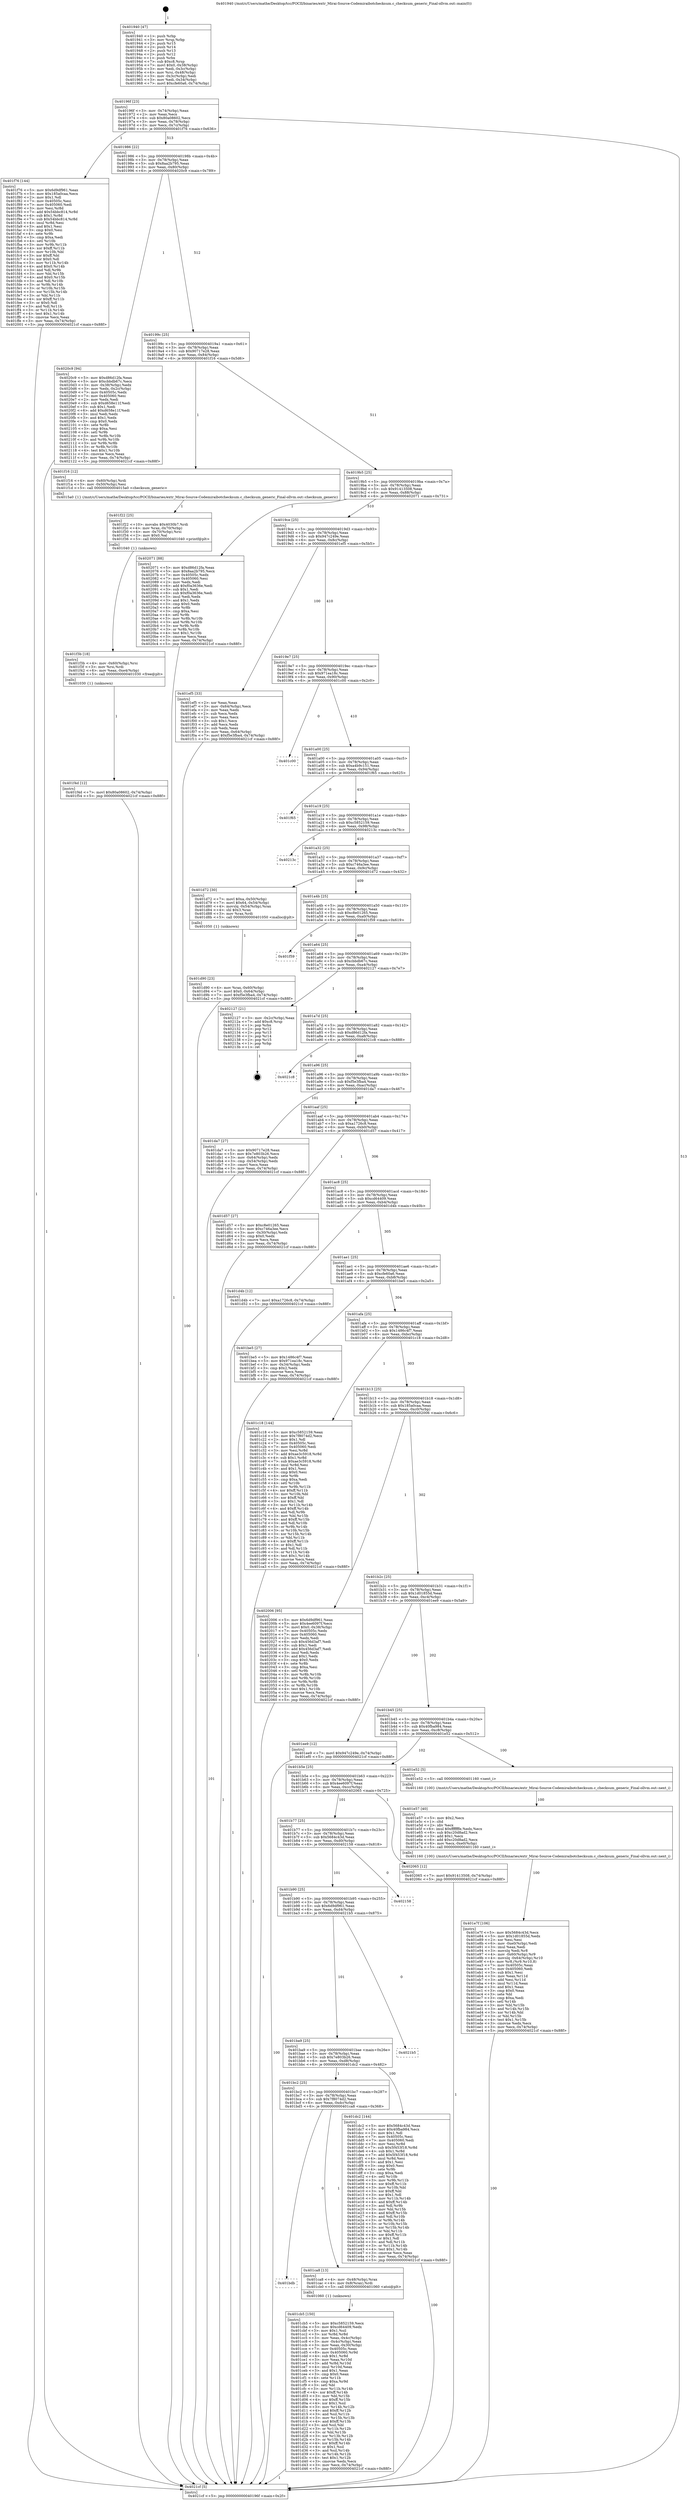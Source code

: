 digraph "0x401940" {
  label = "0x401940 (/mnt/c/Users/mathe/Desktop/tcc/POCII/binaries/extr_Mirai-Source-Codemiraibotchecksum.c_checksum_generic_Final-ollvm.out::main(0))"
  labelloc = "t"
  node[shape=record]

  Entry [label="",width=0.3,height=0.3,shape=circle,fillcolor=black,style=filled]
  "0x40196f" [label="{
     0x40196f [23]\l
     | [instrs]\l
     &nbsp;&nbsp;0x40196f \<+3\>: mov -0x74(%rbp),%eax\l
     &nbsp;&nbsp;0x401972 \<+2\>: mov %eax,%ecx\l
     &nbsp;&nbsp;0x401974 \<+6\>: sub $0x80a08602,%ecx\l
     &nbsp;&nbsp;0x40197a \<+3\>: mov %eax,-0x78(%rbp)\l
     &nbsp;&nbsp;0x40197d \<+3\>: mov %ecx,-0x7c(%rbp)\l
     &nbsp;&nbsp;0x401980 \<+6\>: je 0000000000401f76 \<main+0x636\>\l
  }"]
  "0x401f76" [label="{
     0x401f76 [144]\l
     | [instrs]\l
     &nbsp;&nbsp;0x401f76 \<+5\>: mov $0x6d9df961,%eax\l
     &nbsp;&nbsp;0x401f7b \<+5\>: mov $0x185a0caa,%ecx\l
     &nbsp;&nbsp;0x401f80 \<+2\>: mov $0x1,%dl\l
     &nbsp;&nbsp;0x401f82 \<+7\>: mov 0x40505c,%esi\l
     &nbsp;&nbsp;0x401f89 \<+7\>: mov 0x405060,%edi\l
     &nbsp;&nbsp;0x401f90 \<+3\>: mov %esi,%r8d\l
     &nbsp;&nbsp;0x401f93 \<+7\>: add $0x54bbc814,%r8d\l
     &nbsp;&nbsp;0x401f9a \<+4\>: sub $0x1,%r8d\l
     &nbsp;&nbsp;0x401f9e \<+7\>: sub $0x54bbc814,%r8d\l
     &nbsp;&nbsp;0x401fa5 \<+4\>: imul %r8d,%esi\l
     &nbsp;&nbsp;0x401fa9 \<+3\>: and $0x1,%esi\l
     &nbsp;&nbsp;0x401fac \<+3\>: cmp $0x0,%esi\l
     &nbsp;&nbsp;0x401faf \<+4\>: sete %r9b\l
     &nbsp;&nbsp;0x401fb3 \<+3\>: cmp $0xa,%edi\l
     &nbsp;&nbsp;0x401fb6 \<+4\>: setl %r10b\l
     &nbsp;&nbsp;0x401fba \<+3\>: mov %r9b,%r11b\l
     &nbsp;&nbsp;0x401fbd \<+4\>: xor $0xff,%r11b\l
     &nbsp;&nbsp;0x401fc1 \<+3\>: mov %r10b,%bl\l
     &nbsp;&nbsp;0x401fc4 \<+3\>: xor $0xff,%bl\l
     &nbsp;&nbsp;0x401fc7 \<+3\>: xor $0x0,%dl\l
     &nbsp;&nbsp;0x401fca \<+3\>: mov %r11b,%r14b\l
     &nbsp;&nbsp;0x401fcd \<+4\>: and $0x0,%r14b\l
     &nbsp;&nbsp;0x401fd1 \<+3\>: and %dl,%r9b\l
     &nbsp;&nbsp;0x401fd4 \<+3\>: mov %bl,%r15b\l
     &nbsp;&nbsp;0x401fd7 \<+4\>: and $0x0,%r15b\l
     &nbsp;&nbsp;0x401fdb \<+3\>: and %dl,%r10b\l
     &nbsp;&nbsp;0x401fde \<+3\>: or %r9b,%r14b\l
     &nbsp;&nbsp;0x401fe1 \<+3\>: or %r10b,%r15b\l
     &nbsp;&nbsp;0x401fe4 \<+3\>: xor %r15b,%r14b\l
     &nbsp;&nbsp;0x401fe7 \<+3\>: or %bl,%r11b\l
     &nbsp;&nbsp;0x401fea \<+4\>: xor $0xff,%r11b\l
     &nbsp;&nbsp;0x401fee \<+3\>: or $0x0,%dl\l
     &nbsp;&nbsp;0x401ff1 \<+3\>: and %dl,%r11b\l
     &nbsp;&nbsp;0x401ff4 \<+3\>: or %r11b,%r14b\l
     &nbsp;&nbsp;0x401ff7 \<+4\>: test $0x1,%r14b\l
     &nbsp;&nbsp;0x401ffb \<+3\>: cmovne %ecx,%eax\l
     &nbsp;&nbsp;0x401ffe \<+3\>: mov %eax,-0x74(%rbp)\l
     &nbsp;&nbsp;0x402001 \<+5\>: jmp 00000000004021cf \<main+0x88f\>\l
  }"]
  "0x401986" [label="{
     0x401986 [22]\l
     | [instrs]\l
     &nbsp;&nbsp;0x401986 \<+5\>: jmp 000000000040198b \<main+0x4b\>\l
     &nbsp;&nbsp;0x40198b \<+3\>: mov -0x78(%rbp),%eax\l
     &nbsp;&nbsp;0x40198e \<+5\>: sub $0x8aa2b795,%eax\l
     &nbsp;&nbsp;0x401993 \<+3\>: mov %eax,-0x80(%rbp)\l
     &nbsp;&nbsp;0x401996 \<+6\>: je 00000000004020c9 \<main+0x789\>\l
  }"]
  Exit [label="",width=0.3,height=0.3,shape=circle,fillcolor=black,style=filled,peripheries=2]
  "0x4020c9" [label="{
     0x4020c9 [94]\l
     | [instrs]\l
     &nbsp;&nbsp;0x4020c9 \<+5\>: mov $0xd86d12fa,%eax\l
     &nbsp;&nbsp;0x4020ce \<+5\>: mov $0xcbbdb67c,%ecx\l
     &nbsp;&nbsp;0x4020d3 \<+3\>: mov -0x38(%rbp),%edx\l
     &nbsp;&nbsp;0x4020d6 \<+3\>: mov %edx,-0x2c(%rbp)\l
     &nbsp;&nbsp;0x4020d9 \<+7\>: mov 0x40505c,%edx\l
     &nbsp;&nbsp;0x4020e0 \<+7\>: mov 0x405060,%esi\l
     &nbsp;&nbsp;0x4020e7 \<+2\>: mov %edx,%edi\l
     &nbsp;&nbsp;0x4020e9 \<+6\>: sub $0xd658e11f,%edi\l
     &nbsp;&nbsp;0x4020ef \<+3\>: sub $0x1,%edi\l
     &nbsp;&nbsp;0x4020f2 \<+6\>: add $0xd658e11f,%edi\l
     &nbsp;&nbsp;0x4020f8 \<+3\>: imul %edi,%edx\l
     &nbsp;&nbsp;0x4020fb \<+3\>: and $0x1,%edx\l
     &nbsp;&nbsp;0x4020fe \<+3\>: cmp $0x0,%edx\l
     &nbsp;&nbsp;0x402101 \<+4\>: sete %r8b\l
     &nbsp;&nbsp;0x402105 \<+3\>: cmp $0xa,%esi\l
     &nbsp;&nbsp;0x402108 \<+4\>: setl %r9b\l
     &nbsp;&nbsp;0x40210c \<+3\>: mov %r8b,%r10b\l
     &nbsp;&nbsp;0x40210f \<+3\>: and %r9b,%r10b\l
     &nbsp;&nbsp;0x402112 \<+3\>: xor %r9b,%r8b\l
     &nbsp;&nbsp;0x402115 \<+3\>: or %r8b,%r10b\l
     &nbsp;&nbsp;0x402118 \<+4\>: test $0x1,%r10b\l
     &nbsp;&nbsp;0x40211c \<+3\>: cmovne %ecx,%eax\l
     &nbsp;&nbsp;0x40211f \<+3\>: mov %eax,-0x74(%rbp)\l
     &nbsp;&nbsp;0x402122 \<+5\>: jmp 00000000004021cf \<main+0x88f\>\l
  }"]
  "0x40199c" [label="{
     0x40199c [25]\l
     | [instrs]\l
     &nbsp;&nbsp;0x40199c \<+5\>: jmp 00000000004019a1 \<main+0x61\>\l
     &nbsp;&nbsp;0x4019a1 \<+3\>: mov -0x78(%rbp),%eax\l
     &nbsp;&nbsp;0x4019a4 \<+5\>: sub $0x90717e28,%eax\l
     &nbsp;&nbsp;0x4019a9 \<+6\>: mov %eax,-0x84(%rbp)\l
     &nbsp;&nbsp;0x4019af \<+6\>: je 0000000000401f16 \<main+0x5d6\>\l
  }"]
  "0x401f4d" [label="{
     0x401f4d [12]\l
     | [instrs]\l
     &nbsp;&nbsp;0x401f4d \<+7\>: movl $0x80a08602,-0x74(%rbp)\l
     &nbsp;&nbsp;0x401f54 \<+5\>: jmp 00000000004021cf \<main+0x88f\>\l
  }"]
  "0x401f16" [label="{
     0x401f16 [12]\l
     | [instrs]\l
     &nbsp;&nbsp;0x401f16 \<+4\>: mov -0x60(%rbp),%rdi\l
     &nbsp;&nbsp;0x401f1a \<+3\>: mov -0x50(%rbp),%esi\l
     &nbsp;&nbsp;0x401f1d \<+5\>: call 00000000004015a0 \<checksum_generic\>\l
     | [calls]\l
     &nbsp;&nbsp;0x4015a0 \{1\} (/mnt/c/Users/mathe/Desktop/tcc/POCII/binaries/extr_Mirai-Source-Codemiraibotchecksum.c_checksum_generic_Final-ollvm.out::checksum_generic)\l
  }"]
  "0x4019b5" [label="{
     0x4019b5 [25]\l
     | [instrs]\l
     &nbsp;&nbsp;0x4019b5 \<+5\>: jmp 00000000004019ba \<main+0x7a\>\l
     &nbsp;&nbsp;0x4019ba \<+3\>: mov -0x78(%rbp),%eax\l
     &nbsp;&nbsp;0x4019bd \<+5\>: sub $0x91413508,%eax\l
     &nbsp;&nbsp;0x4019c2 \<+6\>: mov %eax,-0x88(%rbp)\l
     &nbsp;&nbsp;0x4019c8 \<+6\>: je 0000000000402071 \<main+0x731\>\l
  }"]
  "0x401f3b" [label="{
     0x401f3b [18]\l
     | [instrs]\l
     &nbsp;&nbsp;0x401f3b \<+4\>: mov -0x60(%rbp),%rsi\l
     &nbsp;&nbsp;0x401f3f \<+3\>: mov %rsi,%rdi\l
     &nbsp;&nbsp;0x401f42 \<+6\>: mov %eax,-0xe4(%rbp)\l
     &nbsp;&nbsp;0x401f48 \<+5\>: call 0000000000401030 \<free@plt\>\l
     | [calls]\l
     &nbsp;&nbsp;0x401030 \{1\} (unknown)\l
  }"]
  "0x402071" [label="{
     0x402071 [88]\l
     | [instrs]\l
     &nbsp;&nbsp;0x402071 \<+5\>: mov $0xd86d12fa,%eax\l
     &nbsp;&nbsp;0x402076 \<+5\>: mov $0x8aa2b795,%ecx\l
     &nbsp;&nbsp;0x40207b \<+7\>: mov 0x40505c,%edx\l
     &nbsp;&nbsp;0x402082 \<+7\>: mov 0x405060,%esi\l
     &nbsp;&nbsp;0x402089 \<+2\>: mov %edx,%edi\l
     &nbsp;&nbsp;0x40208b \<+6\>: add $0xf0a3636e,%edi\l
     &nbsp;&nbsp;0x402091 \<+3\>: sub $0x1,%edi\l
     &nbsp;&nbsp;0x402094 \<+6\>: sub $0xf0a3636e,%edi\l
     &nbsp;&nbsp;0x40209a \<+3\>: imul %edi,%edx\l
     &nbsp;&nbsp;0x40209d \<+3\>: and $0x1,%edx\l
     &nbsp;&nbsp;0x4020a0 \<+3\>: cmp $0x0,%edx\l
     &nbsp;&nbsp;0x4020a3 \<+4\>: sete %r8b\l
     &nbsp;&nbsp;0x4020a7 \<+3\>: cmp $0xa,%esi\l
     &nbsp;&nbsp;0x4020aa \<+4\>: setl %r9b\l
     &nbsp;&nbsp;0x4020ae \<+3\>: mov %r8b,%r10b\l
     &nbsp;&nbsp;0x4020b1 \<+3\>: and %r9b,%r10b\l
     &nbsp;&nbsp;0x4020b4 \<+3\>: xor %r9b,%r8b\l
     &nbsp;&nbsp;0x4020b7 \<+3\>: or %r8b,%r10b\l
     &nbsp;&nbsp;0x4020ba \<+4\>: test $0x1,%r10b\l
     &nbsp;&nbsp;0x4020be \<+3\>: cmovne %ecx,%eax\l
     &nbsp;&nbsp;0x4020c1 \<+3\>: mov %eax,-0x74(%rbp)\l
     &nbsp;&nbsp;0x4020c4 \<+5\>: jmp 00000000004021cf \<main+0x88f\>\l
  }"]
  "0x4019ce" [label="{
     0x4019ce [25]\l
     | [instrs]\l
     &nbsp;&nbsp;0x4019ce \<+5\>: jmp 00000000004019d3 \<main+0x93\>\l
     &nbsp;&nbsp;0x4019d3 \<+3\>: mov -0x78(%rbp),%eax\l
     &nbsp;&nbsp;0x4019d6 \<+5\>: sub $0x947c249e,%eax\l
     &nbsp;&nbsp;0x4019db \<+6\>: mov %eax,-0x8c(%rbp)\l
     &nbsp;&nbsp;0x4019e1 \<+6\>: je 0000000000401ef5 \<main+0x5b5\>\l
  }"]
  "0x401f22" [label="{
     0x401f22 [25]\l
     | [instrs]\l
     &nbsp;&nbsp;0x401f22 \<+10\>: movabs $0x4030b7,%rdi\l
     &nbsp;&nbsp;0x401f2c \<+4\>: mov %rax,-0x70(%rbp)\l
     &nbsp;&nbsp;0x401f30 \<+4\>: mov -0x70(%rbp),%rsi\l
     &nbsp;&nbsp;0x401f34 \<+2\>: mov $0x0,%al\l
     &nbsp;&nbsp;0x401f36 \<+5\>: call 0000000000401040 \<printf@plt\>\l
     | [calls]\l
     &nbsp;&nbsp;0x401040 \{1\} (unknown)\l
  }"]
  "0x401ef5" [label="{
     0x401ef5 [33]\l
     | [instrs]\l
     &nbsp;&nbsp;0x401ef5 \<+2\>: xor %eax,%eax\l
     &nbsp;&nbsp;0x401ef7 \<+3\>: mov -0x64(%rbp),%ecx\l
     &nbsp;&nbsp;0x401efa \<+2\>: mov %eax,%edx\l
     &nbsp;&nbsp;0x401efc \<+2\>: sub %ecx,%edx\l
     &nbsp;&nbsp;0x401efe \<+2\>: mov %eax,%ecx\l
     &nbsp;&nbsp;0x401f00 \<+3\>: sub $0x1,%ecx\l
     &nbsp;&nbsp;0x401f03 \<+2\>: add %ecx,%edx\l
     &nbsp;&nbsp;0x401f05 \<+2\>: sub %edx,%eax\l
     &nbsp;&nbsp;0x401f07 \<+3\>: mov %eax,-0x64(%rbp)\l
     &nbsp;&nbsp;0x401f0a \<+7\>: movl $0xf5e3fba4,-0x74(%rbp)\l
     &nbsp;&nbsp;0x401f11 \<+5\>: jmp 00000000004021cf \<main+0x88f\>\l
  }"]
  "0x4019e7" [label="{
     0x4019e7 [25]\l
     | [instrs]\l
     &nbsp;&nbsp;0x4019e7 \<+5\>: jmp 00000000004019ec \<main+0xac\>\l
     &nbsp;&nbsp;0x4019ec \<+3\>: mov -0x78(%rbp),%eax\l
     &nbsp;&nbsp;0x4019ef \<+5\>: sub $0x971ea18c,%eax\l
     &nbsp;&nbsp;0x4019f4 \<+6\>: mov %eax,-0x90(%rbp)\l
     &nbsp;&nbsp;0x4019fa \<+6\>: je 0000000000401c00 \<main+0x2c0\>\l
  }"]
  "0x401e7f" [label="{
     0x401e7f [106]\l
     | [instrs]\l
     &nbsp;&nbsp;0x401e7f \<+5\>: mov $0x5684c43d,%ecx\l
     &nbsp;&nbsp;0x401e84 \<+5\>: mov $0x1d01855d,%edx\l
     &nbsp;&nbsp;0x401e89 \<+2\>: xor %esi,%esi\l
     &nbsp;&nbsp;0x401e8b \<+6\>: mov -0xe0(%rbp),%edi\l
     &nbsp;&nbsp;0x401e91 \<+3\>: imul %eax,%edi\l
     &nbsp;&nbsp;0x401e94 \<+3\>: movslq %edi,%r8\l
     &nbsp;&nbsp;0x401e97 \<+4\>: mov -0x60(%rbp),%r9\l
     &nbsp;&nbsp;0x401e9b \<+4\>: movslq -0x64(%rbp),%r10\l
     &nbsp;&nbsp;0x401e9f \<+4\>: mov %r8,(%r9,%r10,8)\l
     &nbsp;&nbsp;0x401ea3 \<+7\>: mov 0x40505c,%eax\l
     &nbsp;&nbsp;0x401eaa \<+7\>: mov 0x405060,%edi\l
     &nbsp;&nbsp;0x401eb1 \<+3\>: sub $0x1,%esi\l
     &nbsp;&nbsp;0x401eb4 \<+3\>: mov %eax,%r11d\l
     &nbsp;&nbsp;0x401eb7 \<+3\>: add %esi,%r11d\l
     &nbsp;&nbsp;0x401eba \<+4\>: imul %r11d,%eax\l
     &nbsp;&nbsp;0x401ebe \<+3\>: and $0x1,%eax\l
     &nbsp;&nbsp;0x401ec1 \<+3\>: cmp $0x0,%eax\l
     &nbsp;&nbsp;0x401ec4 \<+3\>: sete %bl\l
     &nbsp;&nbsp;0x401ec7 \<+3\>: cmp $0xa,%edi\l
     &nbsp;&nbsp;0x401eca \<+4\>: setl %r14b\l
     &nbsp;&nbsp;0x401ece \<+3\>: mov %bl,%r15b\l
     &nbsp;&nbsp;0x401ed1 \<+3\>: and %r14b,%r15b\l
     &nbsp;&nbsp;0x401ed4 \<+3\>: xor %r14b,%bl\l
     &nbsp;&nbsp;0x401ed7 \<+3\>: or %bl,%r15b\l
     &nbsp;&nbsp;0x401eda \<+4\>: test $0x1,%r15b\l
     &nbsp;&nbsp;0x401ede \<+3\>: cmovne %edx,%ecx\l
     &nbsp;&nbsp;0x401ee1 \<+3\>: mov %ecx,-0x74(%rbp)\l
     &nbsp;&nbsp;0x401ee4 \<+5\>: jmp 00000000004021cf \<main+0x88f\>\l
  }"]
  "0x401c00" [label="{
     0x401c00\l
  }", style=dashed]
  "0x401a00" [label="{
     0x401a00 [25]\l
     | [instrs]\l
     &nbsp;&nbsp;0x401a00 \<+5\>: jmp 0000000000401a05 \<main+0xc5\>\l
     &nbsp;&nbsp;0x401a05 \<+3\>: mov -0x78(%rbp),%eax\l
     &nbsp;&nbsp;0x401a08 \<+5\>: sub $0xa4b9c151,%eax\l
     &nbsp;&nbsp;0x401a0d \<+6\>: mov %eax,-0x94(%rbp)\l
     &nbsp;&nbsp;0x401a13 \<+6\>: je 0000000000401f65 \<main+0x625\>\l
  }"]
  "0x401e57" [label="{
     0x401e57 [40]\l
     | [instrs]\l
     &nbsp;&nbsp;0x401e57 \<+5\>: mov $0x2,%ecx\l
     &nbsp;&nbsp;0x401e5c \<+1\>: cltd\l
     &nbsp;&nbsp;0x401e5d \<+2\>: idiv %ecx\l
     &nbsp;&nbsp;0x401e5f \<+6\>: imul $0xfffffffe,%edx,%ecx\l
     &nbsp;&nbsp;0x401e65 \<+6\>: sub $0xc20d8ad2,%ecx\l
     &nbsp;&nbsp;0x401e6b \<+3\>: add $0x1,%ecx\l
     &nbsp;&nbsp;0x401e6e \<+6\>: add $0xc20d8ad2,%ecx\l
     &nbsp;&nbsp;0x401e74 \<+6\>: mov %ecx,-0xe0(%rbp)\l
     &nbsp;&nbsp;0x401e7a \<+5\>: call 0000000000401160 \<next_i\>\l
     | [calls]\l
     &nbsp;&nbsp;0x401160 \{100\} (/mnt/c/Users/mathe/Desktop/tcc/POCII/binaries/extr_Mirai-Source-Codemiraibotchecksum.c_checksum_generic_Final-ollvm.out::next_i)\l
  }"]
  "0x401f65" [label="{
     0x401f65\l
  }", style=dashed]
  "0x401a19" [label="{
     0x401a19 [25]\l
     | [instrs]\l
     &nbsp;&nbsp;0x401a19 \<+5\>: jmp 0000000000401a1e \<main+0xde\>\l
     &nbsp;&nbsp;0x401a1e \<+3\>: mov -0x78(%rbp),%eax\l
     &nbsp;&nbsp;0x401a21 \<+5\>: sub $0xc5852159,%eax\l
     &nbsp;&nbsp;0x401a26 \<+6\>: mov %eax,-0x98(%rbp)\l
     &nbsp;&nbsp;0x401a2c \<+6\>: je 000000000040213c \<main+0x7fc\>\l
  }"]
  "0x401d90" [label="{
     0x401d90 [23]\l
     | [instrs]\l
     &nbsp;&nbsp;0x401d90 \<+4\>: mov %rax,-0x60(%rbp)\l
     &nbsp;&nbsp;0x401d94 \<+7\>: movl $0x0,-0x64(%rbp)\l
     &nbsp;&nbsp;0x401d9b \<+7\>: movl $0xf5e3fba4,-0x74(%rbp)\l
     &nbsp;&nbsp;0x401da2 \<+5\>: jmp 00000000004021cf \<main+0x88f\>\l
  }"]
  "0x40213c" [label="{
     0x40213c\l
  }", style=dashed]
  "0x401a32" [label="{
     0x401a32 [25]\l
     | [instrs]\l
     &nbsp;&nbsp;0x401a32 \<+5\>: jmp 0000000000401a37 \<main+0xf7\>\l
     &nbsp;&nbsp;0x401a37 \<+3\>: mov -0x78(%rbp),%eax\l
     &nbsp;&nbsp;0x401a3a \<+5\>: sub $0xc746a3ee,%eax\l
     &nbsp;&nbsp;0x401a3f \<+6\>: mov %eax,-0x9c(%rbp)\l
     &nbsp;&nbsp;0x401a45 \<+6\>: je 0000000000401d72 \<main+0x432\>\l
  }"]
  "0x401cb5" [label="{
     0x401cb5 [150]\l
     | [instrs]\l
     &nbsp;&nbsp;0x401cb5 \<+5\>: mov $0xc5852159,%ecx\l
     &nbsp;&nbsp;0x401cba \<+5\>: mov $0xcd64409,%edx\l
     &nbsp;&nbsp;0x401cbf \<+3\>: mov $0x1,%sil\l
     &nbsp;&nbsp;0x401cc2 \<+3\>: xor %r8d,%r8d\l
     &nbsp;&nbsp;0x401cc5 \<+3\>: mov %eax,-0x4c(%rbp)\l
     &nbsp;&nbsp;0x401cc8 \<+3\>: mov -0x4c(%rbp),%eax\l
     &nbsp;&nbsp;0x401ccb \<+3\>: mov %eax,-0x30(%rbp)\l
     &nbsp;&nbsp;0x401cce \<+7\>: mov 0x40505c,%eax\l
     &nbsp;&nbsp;0x401cd5 \<+8\>: mov 0x405060,%r9d\l
     &nbsp;&nbsp;0x401cdd \<+4\>: sub $0x1,%r8d\l
     &nbsp;&nbsp;0x401ce1 \<+3\>: mov %eax,%r10d\l
     &nbsp;&nbsp;0x401ce4 \<+3\>: add %r8d,%r10d\l
     &nbsp;&nbsp;0x401ce7 \<+4\>: imul %r10d,%eax\l
     &nbsp;&nbsp;0x401ceb \<+3\>: and $0x1,%eax\l
     &nbsp;&nbsp;0x401cee \<+3\>: cmp $0x0,%eax\l
     &nbsp;&nbsp;0x401cf1 \<+4\>: sete %r11b\l
     &nbsp;&nbsp;0x401cf5 \<+4\>: cmp $0xa,%r9d\l
     &nbsp;&nbsp;0x401cf9 \<+3\>: setl %bl\l
     &nbsp;&nbsp;0x401cfc \<+3\>: mov %r11b,%r14b\l
     &nbsp;&nbsp;0x401cff \<+4\>: xor $0xff,%r14b\l
     &nbsp;&nbsp;0x401d03 \<+3\>: mov %bl,%r15b\l
     &nbsp;&nbsp;0x401d06 \<+4\>: xor $0xff,%r15b\l
     &nbsp;&nbsp;0x401d0a \<+4\>: xor $0x1,%sil\l
     &nbsp;&nbsp;0x401d0e \<+3\>: mov %r14b,%r12b\l
     &nbsp;&nbsp;0x401d11 \<+4\>: and $0xff,%r12b\l
     &nbsp;&nbsp;0x401d15 \<+3\>: and %sil,%r11b\l
     &nbsp;&nbsp;0x401d18 \<+3\>: mov %r15b,%r13b\l
     &nbsp;&nbsp;0x401d1b \<+4\>: and $0xff,%r13b\l
     &nbsp;&nbsp;0x401d1f \<+3\>: and %sil,%bl\l
     &nbsp;&nbsp;0x401d22 \<+3\>: or %r11b,%r12b\l
     &nbsp;&nbsp;0x401d25 \<+3\>: or %bl,%r13b\l
     &nbsp;&nbsp;0x401d28 \<+3\>: xor %r13b,%r12b\l
     &nbsp;&nbsp;0x401d2b \<+3\>: or %r15b,%r14b\l
     &nbsp;&nbsp;0x401d2e \<+4\>: xor $0xff,%r14b\l
     &nbsp;&nbsp;0x401d32 \<+4\>: or $0x1,%sil\l
     &nbsp;&nbsp;0x401d36 \<+3\>: and %sil,%r14b\l
     &nbsp;&nbsp;0x401d39 \<+3\>: or %r14b,%r12b\l
     &nbsp;&nbsp;0x401d3c \<+4\>: test $0x1,%r12b\l
     &nbsp;&nbsp;0x401d40 \<+3\>: cmovne %edx,%ecx\l
     &nbsp;&nbsp;0x401d43 \<+3\>: mov %ecx,-0x74(%rbp)\l
     &nbsp;&nbsp;0x401d46 \<+5\>: jmp 00000000004021cf \<main+0x88f\>\l
  }"]
  "0x401d72" [label="{
     0x401d72 [30]\l
     | [instrs]\l
     &nbsp;&nbsp;0x401d72 \<+7\>: movl $0xa,-0x50(%rbp)\l
     &nbsp;&nbsp;0x401d79 \<+7\>: movl $0x64,-0x54(%rbp)\l
     &nbsp;&nbsp;0x401d80 \<+4\>: movslq -0x54(%rbp),%rax\l
     &nbsp;&nbsp;0x401d84 \<+4\>: shl $0x3,%rax\l
     &nbsp;&nbsp;0x401d88 \<+3\>: mov %rax,%rdi\l
     &nbsp;&nbsp;0x401d8b \<+5\>: call 0000000000401050 \<malloc@plt\>\l
     | [calls]\l
     &nbsp;&nbsp;0x401050 \{1\} (unknown)\l
  }"]
  "0x401a4b" [label="{
     0x401a4b [25]\l
     | [instrs]\l
     &nbsp;&nbsp;0x401a4b \<+5\>: jmp 0000000000401a50 \<main+0x110\>\l
     &nbsp;&nbsp;0x401a50 \<+3\>: mov -0x78(%rbp),%eax\l
     &nbsp;&nbsp;0x401a53 \<+5\>: sub $0xc8e01265,%eax\l
     &nbsp;&nbsp;0x401a58 \<+6\>: mov %eax,-0xa0(%rbp)\l
     &nbsp;&nbsp;0x401a5e \<+6\>: je 0000000000401f59 \<main+0x619\>\l
  }"]
  "0x401bdb" [label="{
     0x401bdb\l
  }", style=dashed]
  "0x401f59" [label="{
     0x401f59\l
  }", style=dashed]
  "0x401a64" [label="{
     0x401a64 [25]\l
     | [instrs]\l
     &nbsp;&nbsp;0x401a64 \<+5\>: jmp 0000000000401a69 \<main+0x129\>\l
     &nbsp;&nbsp;0x401a69 \<+3\>: mov -0x78(%rbp),%eax\l
     &nbsp;&nbsp;0x401a6c \<+5\>: sub $0xcbbdb67c,%eax\l
     &nbsp;&nbsp;0x401a71 \<+6\>: mov %eax,-0xa4(%rbp)\l
     &nbsp;&nbsp;0x401a77 \<+6\>: je 0000000000402127 \<main+0x7e7\>\l
  }"]
  "0x401ca8" [label="{
     0x401ca8 [13]\l
     | [instrs]\l
     &nbsp;&nbsp;0x401ca8 \<+4\>: mov -0x48(%rbp),%rax\l
     &nbsp;&nbsp;0x401cac \<+4\>: mov 0x8(%rax),%rdi\l
     &nbsp;&nbsp;0x401cb0 \<+5\>: call 0000000000401060 \<atoi@plt\>\l
     | [calls]\l
     &nbsp;&nbsp;0x401060 \{1\} (unknown)\l
  }"]
  "0x402127" [label="{
     0x402127 [21]\l
     | [instrs]\l
     &nbsp;&nbsp;0x402127 \<+3\>: mov -0x2c(%rbp),%eax\l
     &nbsp;&nbsp;0x40212a \<+7\>: add $0xc8,%rsp\l
     &nbsp;&nbsp;0x402131 \<+1\>: pop %rbx\l
     &nbsp;&nbsp;0x402132 \<+2\>: pop %r12\l
     &nbsp;&nbsp;0x402134 \<+2\>: pop %r13\l
     &nbsp;&nbsp;0x402136 \<+2\>: pop %r14\l
     &nbsp;&nbsp;0x402138 \<+2\>: pop %r15\l
     &nbsp;&nbsp;0x40213a \<+1\>: pop %rbp\l
     &nbsp;&nbsp;0x40213b \<+1\>: ret\l
  }"]
  "0x401a7d" [label="{
     0x401a7d [25]\l
     | [instrs]\l
     &nbsp;&nbsp;0x401a7d \<+5\>: jmp 0000000000401a82 \<main+0x142\>\l
     &nbsp;&nbsp;0x401a82 \<+3\>: mov -0x78(%rbp),%eax\l
     &nbsp;&nbsp;0x401a85 \<+5\>: sub $0xd86d12fa,%eax\l
     &nbsp;&nbsp;0x401a8a \<+6\>: mov %eax,-0xa8(%rbp)\l
     &nbsp;&nbsp;0x401a90 \<+6\>: je 00000000004021c8 \<main+0x888\>\l
  }"]
  "0x401bc2" [label="{
     0x401bc2 [25]\l
     | [instrs]\l
     &nbsp;&nbsp;0x401bc2 \<+5\>: jmp 0000000000401bc7 \<main+0x287\>\l
     &nbsp;&nbsp;0x401bc7 \<+3\>: mov -0x78(%rbp),%eax\l
     &nbsp;&nbsp;0x401bca \<+5\>: sub $0x7f8074d2,%eax\l
     &nbsp;&nbsp;0x401bcf \<+6\>: mov %eax,-0xdc(%rbp)\l
     &nbsp;&nbsp;0x401bd5 \<+6\>: je 0000000000401ca8 \<main+0x368\>\l
  }"]
  "0x4021c8" [label="{
     0x4021c8\l
  }", style=dashed]
  "0x401a96" [label="{
     0x401a96 [25]\l
     | [instrs]\l
     &nbsp;&nbsp;0x401a96 \<+5\>: jmp 0000000000401a9b \<main+0x15b\>\l
     &nbsp;&nbsp;0x401a9b \<+3\>: mov -0x78(%rbp),%eax\l
     &nbsp;&nbsp;0x401a9e \<+5\>: sub $0xf5e3fba4,%eax\l
     &nbsp;&nbsp;0x401aa3 \<+6\>: mov %eax,-0xac(%rbp)\l
     &nbsp;&nbsp;0x401aa9 \<+6\>: je 0000000000401da7 \<main+0x467\>\l
  }"]
  "0x401dc2" [label="{
     0x401dc2 [144]\l
     | [instrs]\l
     &nbsp;&nbsp;0x401dc2 \<+5\>: mov $0x5684c43d,%eax\l
     &nbsp;&nbsp;0x401dc7 \<+5\>: mov $0x40fba984,%ecx\l
     &nbsp;&nbsp;0x401dcc \<+2\>: mov $0x1,%dl\l
     &nbsp;&nbsp;0x401dce \<+7\>: mov 0x40505c,%esi\l
     &nbsp;&nbsp;0x401dd5 \<+7\>: mov 0x405060,%edi\l
     &nbsp;&nbsp;0x401ddc \<+3\>: mov %esi,%r8d\l
     &nbsp;&nbsp;0x401ddf \<+7\>: sub $0x5f453f18,%r8d\l
     &nbsp;&nbsp;0x401de6 \<+4\>: sub $0x1,%r8d\l
     &nbsp;&nbsp;0x401dea \<+7\>: add $0x5f453f18,%r8d\l
     &nbsp;&nbsp;0x401df1 \<+4\>: imul %r8d,%esi\l
     &nbsp;&nbsp;0x401df5 \<+3\>: and $0x1,%esi\l
     &nbsp;&nbsp;0x401df8 \<+3\>: cmp $0x0,%esi\l
     &nbsp;&nbsp;0x401dfb \<+4\>: sete %r9b\l
     &nbsp;&nbsp;0x401dff \<+3\>: cmp $0xa,%edi\l
     &nbsp;&nbsp;0x401e02 \<+4\>: setl %r10b\l
     &nbsp;&nbsp;0x401e06 \<+3\>: mov %r9b,%r11b\l
     &nbsp;&nbsp;0x401e09 \<+4\>: xor $0xff,%r11b\l
     &nbsp;&nbsp;0x401e0d \<+3\>: mov %r10b,%bl\l
     &nbsp;&nbsp;0x401e10 \<+3\>: xor $0xff,%bl\l
     &nbsp;&nbsp;0x401e13 \<+3\>: xor $0x1,%dl\l
     &nbsp;&nbsp;0x401e16 \<+3\>: mov %r11b,%r14b\l
     &nbsp;&nbsp;0x401e19 \<+4\>: and $0xff,%r14b\l
     &nbsp;&nbsp;0x401e1d \<+3\>: and %dl,%r9b\l
     &nbsp;&nbsp;0x401e20 \<+3\>: mov %bl,%r15b\l
     &nbsp;&nbsp;0x401e23 \<+4\>: and $0xff,%r15b\l
     &nbsp;&nbsp;0x401e27 \<+3\>: and %dl,%r10b\l
     &nbsp;&nbsp;0x401e2a \<+3\>: or %r9b,%r14b\l
     &nbsp;&nbsp;0x401e2d \<+3\>: or %r10b,%r15b\l
     &nbsp;&nbsp;0x401e30 \<+3\>: xor %r15b,%r14b\l
     &nbsp;&nbsp;0x401e33 \<+3\>: or %bl,%r11b\l
     &nbsp;&nbsp;0x401e36 \<+4\>: xor $0xff,%r11b\l
     &nbsp;&nbsp;0x401e3a \<+3\>: or $0x1,%dl\l
     &nbsp;&nbsp;0x401e3d \<+3\>: and %dl,%r11b\l
     &nbsp;&nbsp;0x401e40 \<+3\>: or %r11b,%r14b\l
     &nbsp;&nbsp;0x401e43 \<+4\>: test $0x1,%r14b\l
     &nbsp;&nbsp;0x401e47 \<+3\>: cmovne %ecx,%eax\l
     &nbsp;&nbsp;0x401e4a \<+3\>: mov %eax,-0x74(%rbp)\l
     &nbsp;&nbsp;0x401e4d \<+5\>: jmp 00000000004021cf \<main+0x88f\>\l
  }"]
  "0x401da7" [label="{
     0x401da7 [27]\l
     | [instrs]\l
     &nbsp;&nbsp;0x401da7 \<+5\>: mov $0x90717e28,%eax\l
     &nbsp;&nbsp;0x401dac \<+5\>: mov $0x7e803b26,%ecx\l
     &nbsp;&nbsp;0x401db1 \<+3\>: mov -0x64(%rbp),%edx\l
     &nbsp;&nbsp;0x401db4 \<+3\>: cmp -0x54(%rbp),%edx\l
     &nbsp;&nbsp;0x401db7 \<+3\>: cmovl %ecx,%eax\l
     &nbsp;&nbsp;0x401dba \<+3\>: mov %eax,-0x74(%rbp)\l
     &nbsp;&nbsp;0x401dbd \<+5\>: jmp 00000000004021cf \<main+0x88f\>\l
  }"]
  "0x401aaf" [label="{
     0x401aaf [25]\l
     | [instrs]\l
     &nbsp;&nbsp;0x401aaf \<+5\>: jmp 0000000000401ab4 \<main+0x174\>\l
     &nbsp;&nbsp;0x401ab4 \<+3\>: mov -0x78(%rbp),%eax\l
     &nbsp;&nbsp;0x401ab7 \<+5\>: sub $0xa1726c8,%eax\l
     &nbsp;&nbsp;0x401abc \<+6\>: mov %eax,-0xb0(%rbp)\l
     &nbsp;&nbsp;0x401ac2 \<+6\>: je 0000000000401d57 \<main+0x417\>\l
  }"]
  "0x401ba9" [label="{
     0x401ba9 [25]\l
     | [instrs]\l
     &nbsp;&nbsp;0x401ba9 \<+5\>: jmp 0000000000401bae \<main+0x26e\>\l
     &nbsp;&nbsp;0x401bae \<+3\>: mov -0x78(%rbp),%eax\l
     &nbsp;&nbsp;0x401bb1 \<+5\>: sub $0x7e803b26,%eax\l
     &nbsp;&nbsp;0x401bb6 \<+6\>: mov %eax,-0xd8(%rbp)\l
     &nbsp;&nbsp;0x401bbc \<+6\>: je 0000000000401dc2 \<main+0x482\>\l
  }"]
  "0x401d57" [label="{
     0x401d57 [27]\l
     | [instrs]\l
     &nbsp;&nbsp;0x401d57 \<+5\>: mov $0xc8e01265,%eax\l
     &nbsp;&nbsp;0x401d5c \<+5\>: mov $0xc746a3ee,%ecx\l
     &nbsp;&nbsp;0x401d61 \<+3\>: mov -0x30(%rbp),%edx\l
     &nbsp;&nbsp;0x401d64 \<+3\>: cmp $0x0,%edx\l
     &nbsp;&nbsp;0x401d67 \<+3\>: cmove %ecx,%eax\l
     &nbsp;&nbsp;0x401d6a \<+3\>: mov %eax,-0x74(%rbp)\l
     &nbsp;&nbsp;0x401d6d \<+5\>: jmp 00000000004021cf \<main+0x88f\>\l
  }"]
  "0x401ac8" [label="{
     0x401ac8 [25]\l
     | [instrs]\l
     &nbsp;&nbsp;0x401ac8 \<+5\>: jmp 0000000000401acd \<main+0x18d\>\l
     &nbsp;&nbsp;0x401acd \<+3\>: mov -0x78(%rbp),%eax\l
     &nbsp;&nbsp;0x401ad0 \<+5\>: sub $0xcd64409,%eax\l
     &nbsp;&nbsp;0x401ad5 \<+6\>: mov %eax,-0xb4(%rbp)\l
     &nbsp;&nbsp;0x401adb \<+6\>: je 0000000000401d4b \<main+0x40b\>\l
  }"]
  "0x4021b5" [label="{
     0x4021b5\l
  }", style=dashed]
  "0x401d4b" [label="{
     0x401d4b [12]\l
     | [instrs]\l
     &nbsp;&nbsp;0x401d4b \<+7\>: movl $0xa1726c8,-0x74(%rbp)\l
     &nbsp;&nbsp;0x401d52 \<+5\>: jmp 00000000004021cf \<main+0x88f\>\l
  }"]
  "0x401ae1" [label="{
     0x401ae1 [25]\l
     | [instrs]\l
     &nbsp;&nbsp;0x401ae1 \<+5\>: jmp 0000000000401ae6 \<main+0x1a6\>\l
     &nbsp;&nbsp;0x401ae6 \<+3\>: mov -0x78(%rbp),%eax\l
     &nbsp;&nbsp;0x401ae9 \<+5\>: sub $0xcfe60a6,%eax\l
     &nbsp;&nbsp;0x401aee \<+6\>: mov %eax,-0xb8(%rbp)\l
     &nbsp;&nbsp;0x401af4 \<+6\>: je 0000000000401be5 \<main+0x2a5\>\l
  }"]
  "0x401b90" [label="{
     0x401b90 [25]\l
     | [instrs]\l
     &nbsp;&nbsp;0x401b90 \<+5\>: jmp 0000000000401b95 \<main+0x255\>\l
     &nbsp;&nbsp;0x401b95 \<+3\>: mov -0x78(%rbp),%eax\l
     &nbsp;&nbsp;0x401b98 \<+5\>: sub $0x6d9df961,%eax\l
     &nbsp;&nbsp;0x401b9d \<+6\>: mov %eax,-0xd4(%rbp)\l
     &nbsp;&nbsp;0x401ba3 \<+6\>: je 00000000004021b5 \<main+0x875\>\l
  }"]
  "0x401be5" [label="{
     0x401be5 [27]\l
     | [instrs]\l
     &nbsp;&nbsp;0x401be5 \<+5\>: mov $0x1486c4f7,%eax\l
     &nbsp;&nbsp;0x401bea \<+5\>: mov $0x971ea18c,%ecx\l
     &nbsp;&nbsp;0x401bef \<+3\>: mov -0x34(%rbp),%edx\l
     &nbsp;&nbsp;0x401bf2 \<+3\>: cmp $0x2,%edx\l
     &nbsp;&nbsp;0x401bf5 \<+3\>: cmovne %ecx,%eax\l
     &nbsp;&nbsp;0x401bf8 \<+3\>: mov %eax,-0x74(%rbp)\l
     &nbsp;&nbsp;0x401bfb \<+5\>: jmp 00000000004021cf \<main+0x88f\>\l
  }"]
  "0x401afa" [label="{
     0x401afa [25]\l
     | [instrs]\l
     &nbsp;&nbsp;0x401afa \<+5\>: jmp 0000000000401aff \<main+0x1bf\>\l
     &nbsp;&nbsp;0x401aff \<+3\>: mov -0x78(%rbp),%eax\l
     &nbsp;&nbsp;0x401b02 \<+5\>: sub $0x1486c4f7,%eax\l
     &nbsp;&nbsp;0x401b07 \<+6\>: mov %eax,-0xbc(%rbp)\l
     &nbsp;&nbsp;0x401b0d \<+6\>: je 0000000000401c18 \<main+0x2d8\>\l
  }"]
  "0x4021cf" [label="{
     0x4021cf [5]\l
     | [instrs]\l
     &nbsp;&nbsp;0x4021cf \<+5\>: jmp 000000000040196f \<main+0x2f\>\l
  }"]
  "0x401940" [label="{
     0x401940 [47]\l
     | [instrs]\l
     &nbsp;&nbsp;0x401940 \<+1\>: push %rbp\l
     &nbsp;&nbsp;0x401941 \<+3\>: mov %rsp,%rbp\l
     &nbsp;&nbsp;0x401944 \<+2\>: push %r15\l
     &nbsp;&nbsp;0x401946 \<+2\>: push %r14\l
     &nbsp;&nbsp;0x401948 \<+2\>: push %r13\l
     &nbsp;&nbsp;0x40194a \<+2\>: push %r12\l
     &nbsp;&nbsp;0x40194c \<+1\>: push %rbx\l
     &nbsp;&nbsp;0x40194d \<+7\>: sub $0xc8,%rsp\l
     &nbsp;&nbsp;0x401954 \<+7\>: movl $0x0,-0x38(%rbp)\l
     &nbsp;&nbsp;0x40195b \<+3\>: mov %edi,-0x3c(%rbp)\l
     &nbsp;&nbsp;0x40195e \<+4\>: mov %rsi,-0x48(%rbp)\l
     &nbsp;&nbsp;0x401962 \<+3\>: mov -0x3c(%rbp),%edi\l
     &nbsp;&nbsp;0x401965 \<+3\>: mov %edi,-0x34(%rbp)\l
     &nbsp;&nbsp;0x401968 \<+7\>: movl $0xcfe60a6,-0x74(%rbp)\l
  }"]
  "0x402158" [label="{
     0x402158\l
  }", style=dashed]
  "0x401c18" [label="{
     0x401c18 [144]\l
     | [instrs]\l
     &nbsp;&nbsp;0x401c18 \<+5\>: mov $0xc5852159,%eax\l
     &nbsp;&nbsp;0x401c1d \<+5\>: mov $0x7f8074d2,%ecx\l
     &nbsp;&nbsp;0x401c22 \<+2\>: mov $0x1,%dl\l
     &nbsp;&nbsp;0x401c24 \<+7\>: mov 0x40505c,%esi\l
     &nbsp;&nbsp;0x401c2b \<+7\>: mov 0x405060,%edi\l
     &nbsp;&nbsp;0x401c32 \<+3\>: mov %esi,%r8d\l
     &nbsp;&nbsp;0x401c35 \<+7\>: add $0xae3c5918,%r8d\l
     &nbsp;&nbsp;0x401c3c \<+4\>: sub $0x1,%r8d\l
     &nbsp;&nbsp;0x401c40 \<+7\>: sub $0xae3c5918,%r8d\l
     &nbsp;&nbsp;0x401c47 \<+4\>: imul %r8d,%esi\l
     &nbsp;&nbsp;0x401c4b \<+3\>: and $0x1,%esi\l
     &nbsp;&nbsp;0x401c4e \<+3\>: cmp $0x0,%esi\l
     &nbsp;&nbsp;0x401c51 \<+4\>: sete %r9b\l
     &nbsp;&nbsp;0x401c55 \<+3\>: cmp $0xa,%edi\l
     &nbsp;&nbsp;0x401c58 \<+4\>: setl %r10b\l
     &nbsp;&nbsp;0x401c5c \<+3\>: mov %r9b,%r11b\l
     &nbsp;&nbsp;0x401c5f \<+4\>: xor $0xff,%r11b\l
     &nbsp;&nbsp;0x401c63 \<+3\>: mov %r10b,%bl\l
     &nbsp;&nbsp;0x401c66 \<+3\>: xor $0xff,%bl\l
     &nbsp;&nbsp;0x401c69 \<+3\>: xor $0x1,%dl\l
     &nbsp;&nbsp;0x401c6c \<+3\>: mov %r11b,%r14b\l
     &nbsp;&nbsp;0x401c6f \<+4\>: and $0xff,%r14b\l
     &nbsp;&nbsp;0x401c73 \<+3\>: and %dl,%r9b\l
     &nbsp;&nbsp;0x401c76 \<+3\>: mov %bl,%r15b\l
     &nbsp;&nbsp;0x401c79 \<+4\>: and $0xff,%r15b\l
     &nbsp;&nbsp;0x401c7d \<+3\>: and %dl,%r10b\l
     &nbsp;&nbsp;0x401c80 \<+3\>: or %r9b,%r14b\l
     &nbsp;&nbsp;0x401c83 \<+3\>: or %r10b,%r15b\l
     &nbsp;&nbsp;0x401c86 \<+3\>: xor %r15b,%r14b\l
     &nbsp;&nbsp;0x401c89 \<+3\>: or %bl,%r11b\l
     &nbsp;&nbsp;0x401c8c \<+4\>: xor $0xff,%r11b\l
     &nbsp;&nbsp;0x401c90 \<+3\>: or $0x1,%dl\l
     &nbsp;&nbsp;0x401c93 \<+3\>: and %dl,%r11b\l
     &nbsp;&nbsp;0x401c96 \<+3\>: or %r11b,%r14b\l
     &nbsp;&nbsp;0x401c99 \<+4\>: test $0x1,%r14b\l
     &nbsp;&nbsp;0x401c9d \<+3\>: cmovne %ecx,%eax\l
     &nbsp;&nbsp;0x401ca0 \<+3\>: mov %eax,-0x74(%rbp)\l
     &nbsp;&nbsp;0x401ca3 \<+5\>: jmp 00000000004021cf \<main+0x88f\>\l
  }"]
  "0x401b13" [label="{
     0x401b13 [25]\l
     | [instrs]\l
     &nbsp;&nbsp;0x401b13 \<+5\>: jmp 0000000000401b18 \<main+0x1d8\>\l
     &nbsp;&nbsp;0x401b18 \<+3\>: mov -0x78(%rbp),%eax\l
     &nbsp;&nbsp;0x401b1b \<+5\>: sub $0x185a0caa,%eax\l
     &nbsp;&nbsp;0x401b20 \<+6\>: mov %eax,-0xc0(%rbp)\l
     &nbsp;&nbsp;0x401b26 \<+6\>: je 0000000000402006 \<main+0x6c6\>\l
  }"]
  "0x401b77" [label="{
     0x401b77 [25]\l
     | [instrs]\l
     &nbsp;&nbsp;0x401b77 \<+5\>: jmp 0000000000401b7c \<main+0x23c\>\l
     &nbsp;&nbsp;0x401b7c \<+3\>: mov -0x78(%rbp),%eax\l
     &nbsp;&nbsp;0x401b7f \<+5\>: sub $0x5684c43d,%eax\l
     &nbsp;&nbsp;0x401b84 \<+6\>: mov %eax,-0xd0(%rbp)\l
     &nbsp;&nbsp;0x401b8a \<+6\>: je 0000000000402158 \<main+0x818\>\l
  }"]
  "0x402006" [label="{
     0x402006 [95]\l
     | [instrs]\l
     &nbsp;&nbsp;0x402006 \<+5\>: mov $0x6d9df961,%eax\l
     &nbsp;&nbsp;0x40200b \<+5\>: mov $0x4ee6097f,%ecx\l
     &nbsp;&nbsp;0x402010 \<+7\>: movl $0x0,-0x38(%rbp)\l
     &nbsp;&nbsp;0x402017 \<+7\>: mov 0x40505c,%edx\l
     &nbsp;&nbsp;0x40201e \<+7\>: mov 0x405060,%esi\l
     &nbsp;&nbsp;0x402025 \<+2\>: mov %edx,%edi\l
     &nbsp;&nbsp;0x402027 \<+6\>: sub $0x456d3af7,%edi\l
     &nbsp;&nbsp;0x40202d \<+3\>: sub $0x1,%edi\l
     &nbsp;&nbsp;0x402030 \<+6\>: add $0x456d3af7,%edi\l
     &nbsp;&nbsp;0x402036 \<+3\>: imul %edi,%edx\l
     &nbsp;&nbsp;0x402039 \<+3\>: and $0x1,%edx\l
     &nbsp;&nbsp;0x40203c \<+3\>: cmp $0x0,%edx\l
     &nbsp;&nbsp;0x40203f \<+4\>: sete %r8b\l
     &nbsp;&nbsp;0x402043 \<+3\>: cmp $0xa,%esi\l
     &nbsp;&nbsp;0x402046 \<+4\>: setl %r9b\l
     &nbsp;&nbsp;0x40204a \<+3\>: mov %r8b,%r10b\l
     &nbsp;&nbsp;0x40204d \<+3\>: and %r9b,%r10b\l
     &nbsp;&nbsp;0x402050 \<+3\>: xor %r9b,%r8b\l
     &nbsp;&nbsp;0x402053 \<+3\>: or %r8b,%r10b\l
     &nbsp;&nbsp;0x402056 \<+4\>: test $0x1,%r10b\l
     &nbsp;&nbsp;0x40205a \<+3\>: cmovne %ecx,%eax\l
     &nbsp;&nbsp;0x40205d \<+3\>: mov %eax,-0x74(%rbp)\l
     &nbsp;&nbsp;0x402060 \<+5\>: jmp 00000000004021cf \<main+0x88f\>\l
  }"]
  "0x401b2c" [label="{
     0x401b2c [25]\l
     | [instrs]\l
     &nbsp;&nbsp;0x401b2c \<+5\>: jmp 0000000000401b31 \<main+0x1f1\>\l
     &nbsp;&nbsp;0x401b31 \<+3\>: mov -0x78(%rbp),%eax\l
     &nbsp;&nbsp;0x401b34 \<+5\>: sub $0x1d01855d,%eax\l
     &nbsp;&nbsp;0x401b39 \<+6\>: mov %eax,-0xc4(%rbp)\l
     &nbsp;&nbsp;0x401b3f \<+6\>: je 0000000000401ee9 \<main+0x5a9\>\l
  }"]
  "0x402065" [label="{
     0x402065 [12]\l
     | [instrs]\l
     &nbsp;&nbsp;0x402065 \<+7\>: movl $0x91413508,-0x74(%rbp)\l
     &nbsp;&nbsp;0x40206c \<+5\>: jmp 00000000004021cf \<main+0x88f\>\l
  }"]
  "0x401ee9" [label="{
     0x401ee9 [12]\l
     | [instrs]\l
     &nbsp;&nbsp;0x401ee9 \<+7\>: movl $0x947c249e,-0x74(%rbp)\l
     &nbsp;&nbsp;0x401ef0 \<+5\>: jmp 00000000004021cf \<main+0x88f\>\l
  }"]
  "0x401b45" [label="{
     0x401b45 [25]\l
     | [instrs]\l
     &nbsp;&nbsp;0x401b45 \<+5\>: jmp 0000000000401b4a \<main+0x20a\>\l
     &nbsp;&nbsp;0x401b4a \<+3\>: mov -0x78(%rbp),%eax\l
     &nbsp;&nbsp;0x401b4d \<+5\>: sub $0x40fba984,%eax\l
     &nbsp;&nbsp;0x401b52 \<+6\>: mov %eax,-0xc8(%rbp)\l
     &nbsp;&nbsp;0x401b58 \<+6\>: je 0000000000401e52 \<main+0x512\>\l
  }"]
  "0x401b5e" [label="{
     0x401b5e [25]\l
     | [instrs]\l
     &nbsp;&nbsp;0x401b5e \<+5\>: jmp 0000000000401b63 \<main+0x223\>\l
     &nbsp;&nbsp;0x401b63 \<+3\>: mov -0x78(%rbp),%eax\l
     &nbsp;&nbsp;0x401b66 \<+5\>: sub $0x4ee6097f,%eax\l
     &nbsp;&nbsp;0x401b6b \<+6\>: mov %eax,-0xcc(%rbp)\l
     &nbsp;&nbsp;0x401b71 \<+6\>: je 0000000000402065 \<main+0x725\>\l
  }"]
  "0x401e52" [label="{
     0x401e52 [5]\l
     | [instrs]\l
     &nbsp;&nbsp;0x401e52 \<+5\>: call 0000000000401160 \<next_i\>\l
     | [calls]\l
     &nbsp;&nbsp;0x401160 \{100\} (/mnt/c/Users/mathe/Desktop/tcc/POCII/binaries/extr_Mirai-Source-Codemiraibotchecksum.c_checksum_generic_Final-ollvm.out::next_i)\l
  }"]
  Entry -> "0x401940" [label=" 1"]
  "0x40196f" -> "0x401f76" [label=" 1"]
  "0x40196f" -> "0x401986" [label=" 513"]
  "0x402127" -> Exit [label=" 1"]
  "0x401986" -> "0x4020c9" [label=" 1"]
  "0x401986" -> "0x40199c" [label=" 512"]
  "0x4020c9" -> "0x4021cf" [label=" 1"]
  "0x40199c" -> "0x401f16" [label=" 1"]
  "0x40199c" -> "0x4019b5" [label=" 511"]
  "0x402071" -> "0x4021cf" [label=" 1"]
  "0x4019b5" -> "0x402071" [label=" 1"]
  "0x4019b5" -> "0x4019ce" [label=" 510"]
  "0x402065" -> "0x4021cf" [label=" 1"]
  "0x4019ce" -> "0x401ef5" [label=" 100"]
  "0x4019ce" -> "0x4019e7" [label=" 410"]
  "0x402006" -> "0x4021cf" [label=" 1"]
  "0x4019e7" -> "0x401c00" [label=" 0"]
  "0x4019e7" -> "0x401a00" [label=" 410"]
  "0x401f76" -> "0x4021cf" [label=" 1"]
  "0x401a00" -> "0x401f65" [label=" 0"]
  "0x401a00" -> "0x401a19" [label=" 410"]
  "0x401f4d" -> "0x4021cf" [label=" 1"]
  "0x401a19" -> "0x40213c" [label=" 0"]
  "0x401a19" -> "0x401a32" [label=" 410"]
  "0x401f3b" -> "0x401f4d" [label=" 1"]
  "0x401a32" -> "0x401d72" [label=" 1"]
  "0x401a32" -> "0x401a4b" [label=" 409"]
  "0x401f22" -> "0x401f3b" [label=" 1"]
  "0x401a4b" -> "0x401f59" [label=" 0"]
  "0x401a4b" -> "0x401a64" [label=" 409"]
  "0x401f16" -> "0x401f22" [label=" 1"]
  "0x401a64" -> "0x402127" [label=" 1"]
  "0x401a64" -> "0x401a7d" [label=" 408"]
  "0x401ef5" -> "0x4021cf" [label=" 100"]
  "0x401a7d" -> "0x4021c8" [label=" 0"]
  "0x401a7d" -> "0x401a96" [label=" 408"]
  "0x401e7f" -> "0x4021cf" [label=" 100"]
  "0x401a96" -> "0x401da7" [label=" 101"]
  "0x401a96" -> "0x401aaf" [label=" 307"]
  "0x401e57" -> "0x401e7f" [label=" 100"]
  "0x401aaf" -> "0x401d57" [label=" 1"]
  "0x401aaf" -> "0x401ac8" [label=" 306"]
  "0x401dc2" -> "0x4021cf" [label=" 100"]
  "0x401ac8" -> "0x401d4b" [label=" 1"]
  "0x401ac8" -> "0x401ae1" [label=" 305"]
  "0x401da7" -> "0x4021cf" [label=" 101"]
  "0x401ae1" -> "0x401be5" [label=" 1"]
  "0x401ae1" -> "0x401afa" [label=" 304"]
  "0x401be5" -> "0x4021cf" [label=" 1"]
  "0x401940" -> "0x40196f" [label=" 1"]
  "0x4021cf" -> "0x40196f" [label=" 513"]
  "0x401d72" -> "0x401d90" [label=" 1"]
  "0x401afa" -> "0x401c18" [label=" 1"]
  "0x401afa" -> "0x401b13" [label=" 303"]
  "0x401c18" -> "0x4021cf" [label=" 1"]
  "0x401d57" -> "0x4021cf" [label=" 1"]
  "0x401b13" -> "0x402006" [label=" 1"]
  "0x401b13" -> "0x401b2c" [label=" 302"]
  "0x401cb5" -> "0x4021cf" [label=" 1"]
  "0x401b2c" -> "0x401ee9" [label=" 100"]
  "0x401b2c" -> "0x401b45" [label=" 202"]
  "0x401ca8" -> "0x401cb5" [label=" 1"]
  "0x401b45" -> "0x401e52" [label=" 100"]
  "0x401b45" -> "0x401b5e" [label=" 102"]
  "0x401bc2" -> "0x401bdb" [label=" 0"]
  "0x401b5e" -> "0x402065" [label=" 1"]
  "0x401b5e" -> "0x401b77" [label=" 101"]
  "0x401d4b" -> "0x4021cf" [label=" 1"]
  "0x401b77" -> "0x402158" [label=" 0"]
  "0x401b77" -> "0x401b90" [label=" 101"]
  "0x401d90" -> "0x4021cf" [label=" 1"]
  "0x401b90" -> "0x4021b5" [label=" 0"]
  "0x401b90" -> "0x401ba9" [label=" 101"]
  "0x401e52" -> "0x401e57" [label=" 100"]
  "0x401ba9" -> "0x401dc2" [label=" 100"]
  "0x401ba9" -> "0x401bc2" [label=" 1"]
  "0x401ee9" -> "0x4021cf" [label=" 100"]
  "0x401bc2" -> "0x401ca8" [label=" 1"]
}
